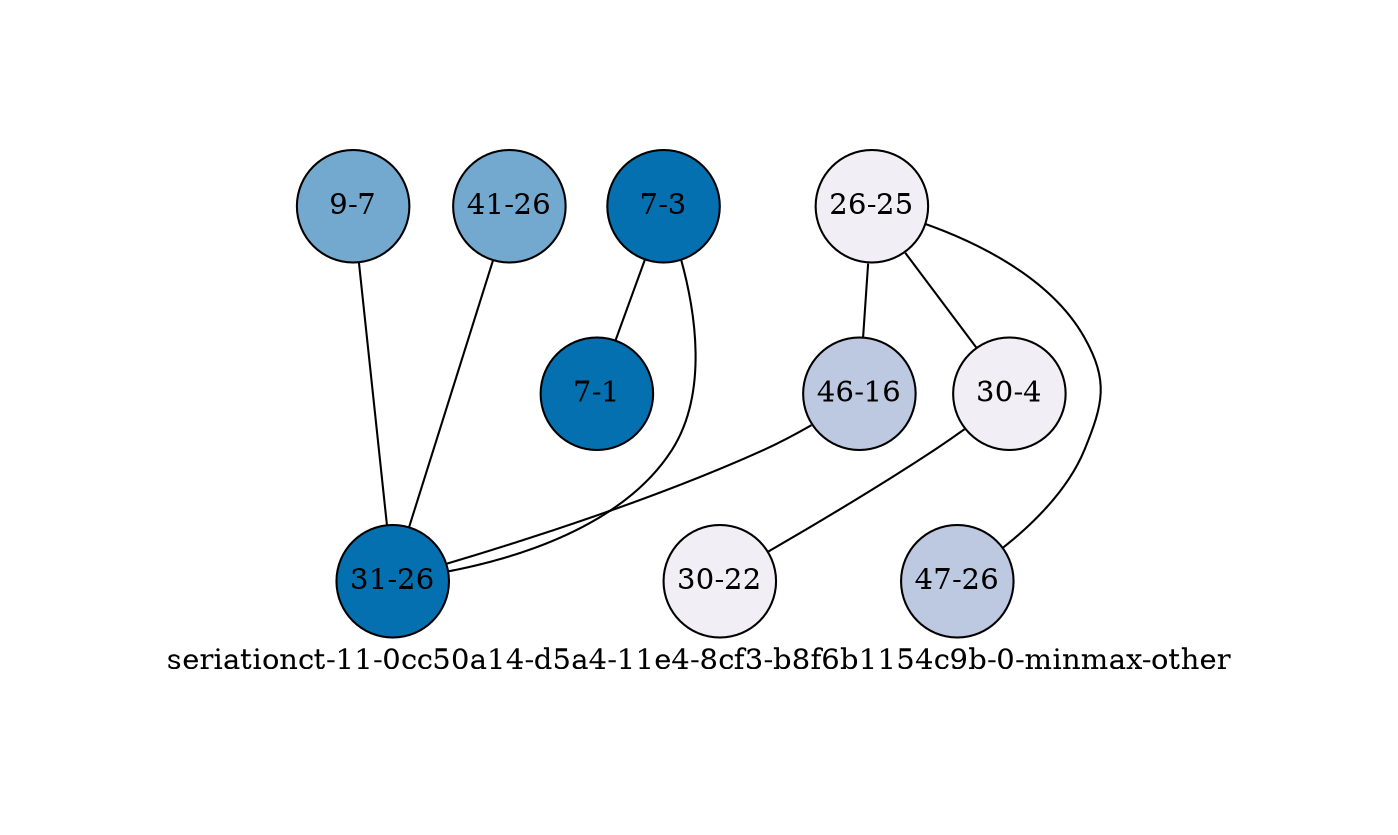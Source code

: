 strict graph "seriationct-11-0cc50a14-d5a4-11e4-8cf3-b8f6b1154c9b-0-minmax-other" {
labelloc=b;
ratio=auto;
pad="1.0";
label="seriationct-11-0cc50a14-d5a4-11e4-8cf3-b8f6b1154c9b-0-minmax-other";
node [width="0.75", style=filled, fixedsize=true, height="0.75", shape=circle, label=""];
0 [xCoordinate="7.0", appears_in_slice=2, yCoordinate="9.0", colorscheme=pubu4, short_label="9-7", label="9-7", fillcolor=3, id=0, size="458.070746838"];
1 [xCoordinate="3.0", appears_in_slice=1, yCoordinate="7.0", colorscheme=pubu4, short_label="7-3", label="7-3", fillcolor=4, id=1, size="563.552912308"];
2 [xCoordinate="25.0", appears_in_slice=4, yCoordinate="26.0", colorscheme=pubu4, short_label="26-25", label="26-25", fillcolor=1, id=2, size="446.799442224"];
3 [xCoordinate="4.0", appears_in_slice=4, yCoordinate="30.0", colorscheme=pubu4, short_label="30-4", label="30-4", fillcolor=1, id=3, size="446.799442224"];
4 [xCoordinate="22.0", appears_in_slice=4, yCoordinate="30.0", colorscheme=pubu4, short_label="30-22", label="30-22", fillcolor=1, id=4, size="446.799442224"];
5 [xCoordinate="16.0", appears_in_slice=3, yCoordinate="46.0", colorscheme=pubu4, short_label="46-16", label="46-16", fillcolor=2, id=5, size="526.400721363"];
6 [xCoordinate="26.0", appears_in_slice=2, yCoordinate="41.0", colorscheme=pubu4, short_label="41-26", label="41-26", fillcolor=3, id=6, size="458.070746838"];
7 [xCoordinate="1.0", appears_in_slice=1, yCoordinate="7.0", colorscheme=pubu4, short_label="7-1", label="7-1", fillcolor=4, id=7, size="563.552912308"];
8 [xCoordinate="26.0", appears_in_slice=1, yCoordinate="31.0", colorscheme=pubu4, short_label="31-26", label="31-26", fillcolor=4, id=8, size="563.552912308"];
9 [xCoordinate="26.0", appears_in_slice=3, yCoordinate="47.0", colorscheme=pubu4, short_label="47-26", label="47-26", fillcolor=2, id=9, size="526.400721363"];
0 -- 8  [inverseweight="3.1682882318", weight="0.315627849121"];
1 -- 8  [inverseweight="1.56157222059", weight="0.640380244226"];
1 -- 7  [inverseweight="140.772151367", weight="0.00710367775364"];
2 -- 9  [inverseweight="14.3547243669", weight="0.0696634762492"];
2 -- 3  [inverseweight="4.29690921967", weight="0.232725419337"];
2 -- 5  [inverseweight="54.874956097", weight="0.0182232492038"];
3 -- 4  [inverseweight="6.10038424917", weight="0.163924100377"];
5 -- 8  [inverseweight="3.3567724975", weight="0.297905205296"];
6 -- 8  [inverseweight="2.67359536831", weight="0.374028176385"];
}
